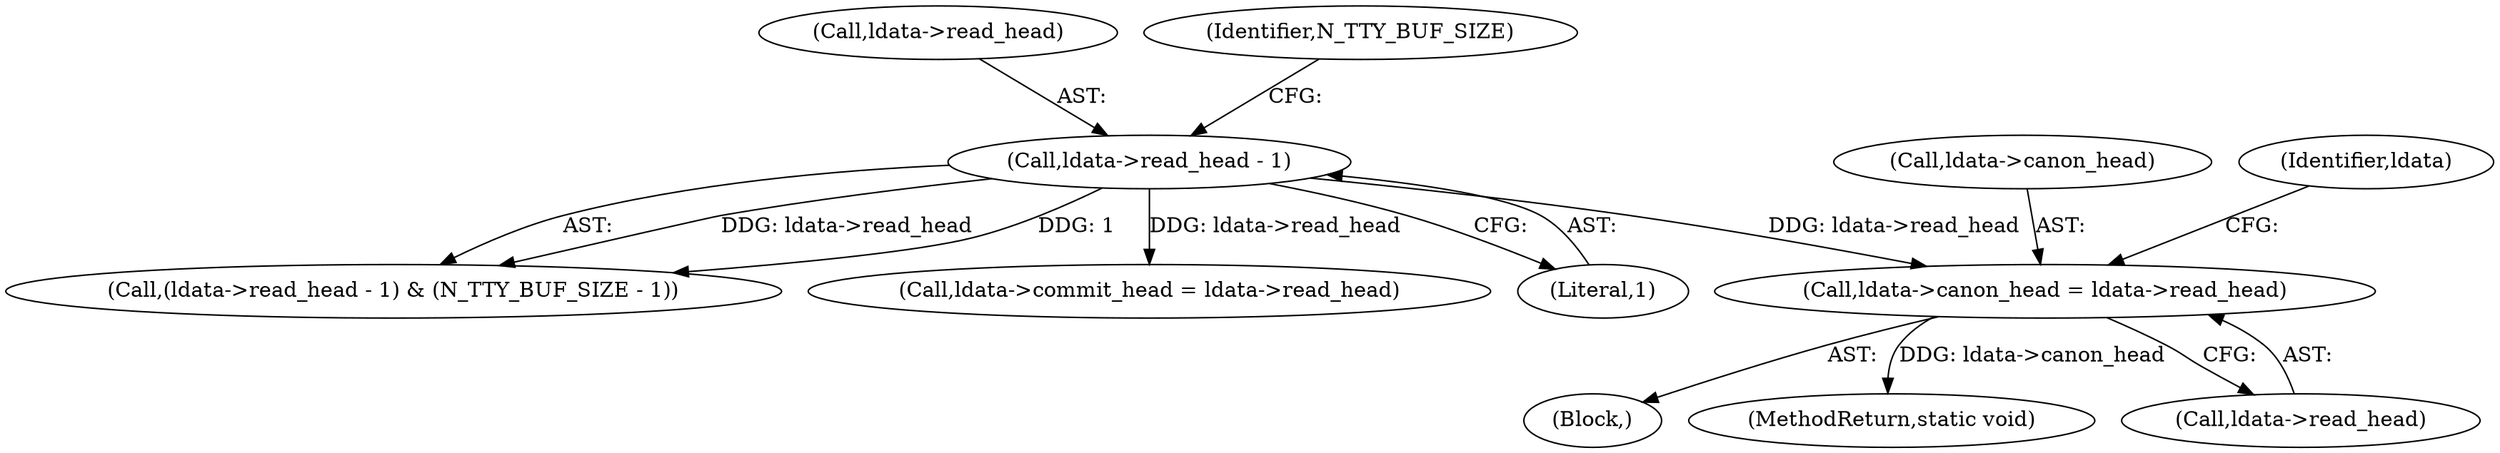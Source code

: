 digraph "0_linux_966031f340185eddd05affcf72b740549f056348_0@API" {
"1000176" [label="(Call,ldata->canon_head = ldata->read_head)"];
"1000165" [label="(Call,ldata->read_head - 1)"];
"1000177" [label="(Call,ldata->canon_head)"];
"1000185" [label="(Identifier,ldata)"];
"1000162" [label="(Block,)"];
"1000176" [label="(Call,ldata->canon_head = ldata->read_head)"];
"1000461" [label="(MethodReturn,static void)"];
"1000164" [label="(Call,(ldata->read_head - 1) & (N_TTY_BUF_SIZE - 1))"];
"1000166" [label="(Call,ldata->read_head)"];
"1000188" [label="(Call,ldata->commit_head = ldata->read_head)"];
"1000165" [label="(Call,ldata->read_head - 1)"];
"1000180" [label="(Call,ldata->read_head)"];
"1000171" [label="(Identifier,N_TTY_BUF_SIZE)"];
"1000169" [label="(Literal,1)"];
"1000176" -> "1000162"  [label="AST: "];
"1000176" -> "1000180"  [label="CFG: "];
"1000177" -> "1000176"  [label="AST: "];
"1000180" -> "1000176"  [label="AST: "];
"1000185" -> "1000176"  [label="CFG: "];
"1000176" -> "1000461"  [label="DDG: ldata->canon_head"];
"1000165" -> "1000176"  [label="DDG: ldata->read_head"];
"1000165" -> "1000164"  [label="AST: "];
"1000165" -> "1000169"  [label="CFG: "];
"1000166" -> "1000165"  [label="AST: "];
"1000169" -> "1000165"  [label="AST: "];
"1000171" -> "1000165"  [label="CFG: "];
"1000165" -> "1000164"  [label="DDG: ldata->read_head"];
"1000165" -> "1000164"  [label="DDG: 1"];
"1000165" -> "1000188"  [label="DDG: ldata->read_head"];
}

